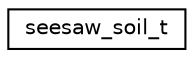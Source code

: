 digraph "Graphical Class Hierarchy"
{
 // LATEX_PDF_SIZE
  edge [fontname="Helvetica",fontsize="10",labelfontname="Helvetica",labelfontsize="10"];
  node [fontname="Helvetica",fontsize="10",shape=record];
  rankdir="LR";
  Node0 [label="seesaw_soil_t",height=0.2,width=0.4,color="black", fillcolor="white", style="filled",URL="$structseesaw__soil__t.html",tooltip="Device descriptor for Seesaw Soil sensors."];
}
